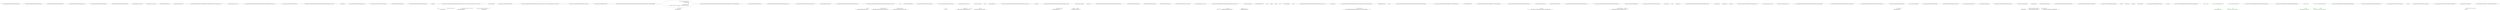 digraph  {
n0 [cluster="Ninject.Planning.Bindings.IBinding.GetProvider(Ninject.Activation.IContext)", label="Entry Ninject.Planning.Bindings.IBinding.GetProvider(Ninject.Activation.IContext)", span="80-80"];
n1 [cluster="Ninject.Planning.Bindings.IBinding.GetProvider(Ninject.Activation.IContext)", label="Exit Ninject.Planning.Bindings.IBinding.GetProvider(Ninject.Activation.IContext)", span="80-80"];
n2 [cluster="Ninject.Planning.Bindings.IBinding.GetScope(Ninject.Activation.IContext)", label="Entry Ninject.Planning.Bindings.IBinding.GetScope(Ninject.Activation.IContext)", span="87-87"];
n3 [cluster="Ninject.Planning.Bindings.IBinding.GetScope(Ninject.Activation.IContext)", label="Exit Ninject.Planning.Bindings.IBinding.GetScope(Ninject.Activation.IContext)", span="87-87"];
n4 [cluster="Ninject.Planning.Bindings.IBinding.Matches(Ninject.Activation.IRequest)", label="Entry Ninject.Planning.Bindings.IBinding.Matches(Ninject.Activation.IRequest)", span="95-95"];
n5 [cluster="Ninject.Planning.Bindings.IBinding.Matches(Ninject.Activation.IRequest)", label="Exit Ninject.Planning.Bindings.IBinding.Matches(Ninject.Activation.IRequest)", span="95-95"];
m0_0 [cluster="Ninject.INinjectSettings.Get<T>(string, T)", file="ActivationCacheTests.cs", label="Entry Ninject.INinjectSettings.Get<T>(string, T)", span="62-62"];
m0_1 [cluster="Ninject.INinjectSettings.Get<T>(string, T)", file="ActivationCacheTests.cs", label="Exit Ninject.INinjectSettings.Get<T>(string, T)", span="62-62"];
m0_2 [cluster="Ninject.INinjectSettings.Set(string, object)", file="ActivationCacheTests.cs", label="Entry Ninject.INinjectSettings.Set(string, object)", span="69-69"];
m0_3 [cluster="Ninject.INinjectSettings.Set(string, object)", file="ActivationCacheTests.cs", label="Exit Ninject.INinjectSettings.Set(string, object)", span="69-69"];
m2_48 [cluster="System.Reflection.MethodBase.Invoke(object, System.Reflection.BindingFlags, System.Reflection.Binder, object[], System.Globalization.CultureInfo)", file="ExtensionsForMemberInfo.cs", label="Entry System.Reflection.MethodBase.Invoke(object, System.Reflection.BindingFlags, System.Reflection.Binder, object[], System.Globalization.CultureInfo)", span="0-0"];
m2_79 [cluster="System.Collections.Generic.List<T>.List()", file="ExtensionsForMemberInfo.cs", label="Entry System.Collections.Generic.List<T>.List()", span="0-0"];
m2_29 [cluster="Ninject.Infrastructure.Language.ExtensionsForMemberInfo.GetCustomAttributesExtended(System.Reflection.MemberInfo, System.Type, bool)", file="ExtensionsForMemberInfo.cs", label="Entry Ninject.Infrastructure.Language.ExtensionsForMemberInfo.GetCustomAttributesExtended(System.Reflection.MemberInfo, System.Type, bool)", span="131-131"];
m2_30 [cluster="Ninject.Infrastructure.Language.ExtensionsForMemberInfo.GetCustomAttributesExtended(System.Reflection.MemberInfo, System.Type, bool)", file="ExtensionsForMemberInfo.cs", label="return Attribute.GetCustomAttributes(member, attributeType, inherited);", span="134-134"];
m2_31 [cluster="Ninject.Infrastructure.Language.ExtensionsForMemberInfo.GetCustomAttributesExtended(System.Reflection.MemberInfo, System.Type, bool)", file="ExtensionsForMemberInfo.cs", label="Exit Ninject.Infrastructure.Language.ExtensionsForMemberInfo.GetCustomAttributesExtended(System.Reflection.MemberInfo, System.Type, bool)", span="131-131"];
m2_93 [cluster="object.GetType()", file="ExtensionsForMemberInfo.cs", label="Entry object.GetType()", span="0-0"];
m2_80 [cluster="System.Reflection.MemberInfo.GetCustomAttributes(System.Type, bool)", file="ExtensionsForMemberInfo.cs", label="Entry System.Reflection.MemberInfo.GetCustomAttributes(System.Type, bool)", span="0-0"];
m2_94 [cluster="System.Collections.Generic.Dictionary<TKey, TValue>.ContainsKey(TKey)", file="ExtensionsForMemberInfo.cs", label="Entry System.Collections.Generic.Dictionary<TKey, TValue>.ContainsKey(TKey)", span="0-0"];
m2_27 [cluster="System.Reflection.PropertyInfo.GetGetMethod(bool)", file="ExtensionsForMemberInfo.cs", label="Entry System.Reflection.PropertyInfo.GetGetMethod(bool)", span="0-0"];
m2_41 [cluster="System.Reflection.MethodInfo.GetParentDefinition(System.Reflection.BindingFlags)", file="ExtensionsForMemberInfo.cs", label="Entry System.Reflection.MethodInfo.GetParentDefinition(System.Reflection.BindingFlags)", span="161-161"];
m2_82 [cluster="Ninject.Infrastructure.Language.ExtensionsForMemberInfo.AddAttributes(System.Collections.Generic.List<object>, object[], System.Collections.Generic.Dictionary<System.Type, bool>)", file="ExtensionsForMemberInfo.cs", label="Entry Ninject.Infrastructure.Language.ExtensionsForMemberInfo.AddAttributes(System.Collections.Generic.List<object>, object[], System.Collections.Generic.Dictionary<System.Type, bool>)", span="238-238"];
m2_86 [cluster="Ninject.Infrastructure.Language.ExtensionsForMemberInfo.AddAttributes(System.Collections.Generic.List<object>, object[], System.Collections.Generic.Dictionary<System.Type, bool>)", file="ExtensionsForMemberInfo.cs", label=customAttributes, span="240-240"];
m2_88 [cluster="Ninject.Infrastructure.Language.ExtensionsForMemberInfo.AddAttributes(System.Collections.Generic.List<object>, object[], System.Collections.Generic.Dictionary<System.Type, bool>)", file="ExtensionsForMemberInfo.cs", label="!attributeUsages.ContainsKey(type)", span="243-243"];
m2_89 [cluster="Ninject.Infrastructure.Language.ExtensionsForMemberInfo.AddAttributes(System.Collections.Generic.List<object>, object[], System.Collections.Generic.Dictionary<System.Type, bool>)", file="ExtensionsForMemberInfo.cs", label="attributeUsages[type] = InternalGetAttributeUsage(type).Inherited", span="245-245"];
m2_90 [cluster="Ninject.Infrastructure.Language.ExtensionsForMemberInfo.AddAttributes(System.Collections.Generic.List<object>, object[], System.Collections.Generic.Dictionary<System.Type, bool>)", file="ExtensionsForMemberInfo.cs", label="attributeUsages[type]", span="248-248"];
m2_91 [cluster="Ninject.Infrastructure.Language.ExtensionsForMemberInfo.AddAttributes(System.Collections.Generic.List<object>, object[], System.Collections.Generic.Dictionary<System.Type, bool>)", file="ExtensionsForMemberInfo.cs", label="attributes.Add(attribute)", span="250-250"];
m2_87 [cluster="Ninject.Infrastructure.Language.ExtensionsForMemberInfo.AddAttributes(System.Collections.Generic.List<object>, object[], System.Collections.Generic.Dictionary<System.Type, bool>)", file="ExtensionsForMemberInfo.cs", label="Type type = attribute.GetType()", span="242-242"];
m2_92 [cluster="Ninject.Infrastructure.Language.ExtensionsForMemberInfo.AddAttributes(System.Collections.Generic.List<object>, object[], System.Collections.Generic.Dictionary<System.Type, bool>)", file="ExtensionsForMemberInfo.cs", label="Exit Ninject.Infrastructure.Language.ExtensionsForMemberInfo.AddAttributes(System.Collections.Generic.List<object>, object[], System.Collections.Generic.Dictionary<System.Type, bool>)", span="238-238"];
m2_32 [cluster="System.Attribute.GetCustomAttributes(System.Reflection.MemberInfo, System.Type, bool)", file="ExtensionsForMemberInfo.cs", label="Entry System.Attribute.GetCustomAttributes(System.Reflection.MemberInfo, System.Type, bool)", span="0-0"];
m2_3 [cluster="System.Reflection.MemberInfo.HasAttribute(System.Type)", file="ExtensionsForMemberInfo.cs", label="Entry System.Reflection.MemberInfo.HasAttribute(System.Type)", span="67-67"];
m2_12 [cluster="Ninject.Infrastructure.Language.ExtensionsForMemberInfo.GetPropertyFromDeclaredType(System.Reflection.MemberInfo, System.Reflection.PropertyInfo, System.Reflection.BindingFlags)", file="ExtensionsForMemberInfo.cs", label="Entry Ninject.Infrastructure.Language.ExtensionsForMemberInfo.GetPropertyFromDeclaredType(System.Reflection.MemberInfo, System.Reflection.PropertyInfo, System.Reflection.BindingFlags)", span="95-95"];
m2_13 [cluster="Ninject.Infrastructure.Language.ExtensionsForMemberInfo.GetPropertyFromDeclaredType(System.Reflection.MemberInfo, System.Reflection.PropertyInfo, System.Reflection.BindingFlags)", file="ExtensionsForMemberInfo.cs", label="return memberInfo.DeclaringType.GetProperty(\r\n                propertyDefinition.Name,\r\n                flags,\r\n                null,\r\n                propertyDefinition.PropertyType,\r\n                propertyDefinition.GetIndexParameters().Select(parameter => parameter.ParameterType).ToArray(),\r\n                null);", span="100-106"];
m2_14 [cluster="Ninject.Infrastructure.Language.ExtensionsForMemberInfo.GetPropertyFromDeclaredType(System.Reflection.MemberInfo, System.Reflection.PropertyInfo, System.Reflection.BindingFlags)", file="ExtensionsForMemberInfo.cs", label="Exit Ninject.Infrastructure.Language.ExtensionsForMemberInfo.GetPropertyFromDeclaredType(System.Reflection.MemberInfo, System.Reflection.PropertyInfo, System.Reflection.BindingFlags)", span="95-95"];
m2_11 [cluster="System.Reflection.MemberInfo.IsDefined(System.Type, bool)", file="ExtensionsForMemberInfo.cs", label="Entry System.Reflection.MemberInfo.IsDefined(System.Type, bool)", span="0-0"];
m2_61 [cluster="Ninject.Infrastructure.Language.ExtensionsForMemberInfo.InternalGetAttributeUsage(System.Type)", file="ExtensionsForMemberInfo.cs", label="Entry Ninject.Infrastructure.Language.ExtensionsForMemberInfo.InternalGetAttributeUsage(System.Type)", span="255-255"];
m2_96 [cluster="Ninject.Infrastructure.Language.ExtensionsForMemberInfo.InternalGetAttributeUsage(System.Type)", file="ExtensionsForMemberInfo.cs", label="object[] customAttributes = type.GetCustomAttributes(typeof(AttributeUsageAttribute), true)", span="257-257"];
m2_97 [cluster="Ninject.Infrastructure.Language.ExtensionsForMemberInfo.InternalGetAttributeUsage(System.Type)", file="ExtensionsForMemberInfo.cs", label="return (AttributeUsageAttribute)customAttributes[0];", span="258-258"];
m2_98 [cluster="Ninject.Infrastructure.Language.ExtensionsForMemberInfo.InternalGetAttributeUsage(System.Type)", file="ExtensionsForMemberInfo.cs", label="Exit Ninject.Infrastructure.Language.ExtensionsForMemberInfo.InternalGetAttributeUsage(System.Type)", span="255-255"];
m2_62 [cluster="Ninject.Infrastructure.Language.ExtensionsForMemberInfo.GetCustomAttributes(System.Reflection.PropertyInfo, System.Type, bool)", file="ExtensionsForMemberInfo.cs", label="Entry Ninject.Infrastructure.Language.ExtensionsForMemberInfo.GetCustomAttributes(System.Reflection.PropertyInfo, System.Type, bool)", span="212-212"];
m2_63 [cluster="Ninject.Infrastructure.Language.ExtensionsForMemberInfo.GetCustomAttributes(System.Reflection.PropertyInfo, System.Type, bool)", file="ExtensionsForMemberInfo.cs", label=inherit, span="214-214"];
m2_64 [cluster="Ninject.Infrastructure.Language.ExtensionsForMemberInfo.GetCustomAttributes(System.Reflection.PropertyInfo, System.Type, bool)", file="ExtensionsForMemberInfo.cs", label="InternalGetAttributeUsage(attributeType).Inherited", span="216-216"];
m2_67 [cluster="Ninject.Infrastructure.Language.ExtensionsForMemberInfo.GetCustomAttributes(System.Reflection.PropertyInfo, System.Type, bool)", file="ExtensionsForMemberInfo.cs", label="attributes.AddRange(propertyInfo.GetCustomAttributes(attributeType, false))", span="220-220"];
m2_68 [cluster="Ninject.Infrastructure.Language.ExtensionsForMemberInfo.GetCustomAttributes(System.Reflection.PropertyInfo, System.Type, bool)", file="ExtensionsForMemberInfo.cs", label="var info = GetParentDefinition(propertyInfo)", span="221-221"];
m2_70 [cluster="Ninject.Infrastructure.Language.ExtensionsForMemberInfo.GetCustomAttributes(System.Reflection.PropertyInfo, System.Type, bool)", file="ExtensionsForMemberInfo.cs", label="object[] customAttributes = info.GetCustomAttributes(attributeType, false)", span="225-225"];
m2_73 [cluster="Ninject.Infrastructure.Language.ExtensionsForMemberInfo.GetCustomAttributes(System.Reflection.PropertyInfo, System.Type, bool)", file="ExtensionsForMemberInfo.cs", label="var result = Array.CreateInstance(attributeType, attributes.Count) as object[]", span="229-229"];
m2_76 [cluster="Ninject.Infrastructure.Language.ExtensionsForMemberInfo.GetCustomAttributes(System.Reflection.PropertyInfo, System.Type, bool)", file="ExtensionsForMemberInfo.cs", label="return propertyInfo.GetCustomAttributes(attributeType, inherit);", span="235-235"];
m2_65 [cluster="Ninject.Infrastructure.Language.ExtensionsForMemberInfo.GetCustomAttributes(System.Reflection.PropertyInfo, System.Type, bool)", file="ExtensionsForMemberInfo.cs", label="var attributeUsages = new Dictionary<Type, bool>()", span="218-218"];
m2_66 [cluster="Ninject.Infrastructure.Language.ExtensionsForMemberInfo.GetCustomAttributes(System.Reflection.PropertyInfo, System.Type, bool)", file="ExtensionsForMemberInfo.cs", label="var attributes = new List<object>()", span="219-219"];
m2_71 [cluster="Ninject.Infrastructure.Language.ExtensionsForMemberInfo.GetCustomAttributes(System.Reflection.PropertyInfo, System.Type, bool)", file="ExtensionsForMemberInfo.cs", label="AddAttributes(attributes, customAttributes, attributeUsages)", span="226-226"];
m2_74 [cluster="Ninject.Infrastructure.Language.ExtensionsForMemberInfo.GetCustomAttributes(System.Reflection.PropertyInfo, System.Type, bool)", file="ExtensionsForMemberInfo.cs", label="Array.Copy(attributes.ToArray(), result, result.Length)", span="230-230"];
m2_69 [cluster="Ninject.Infrastructure.Language.ExtensionsForMemberInfo.GetCustomAttributes(System.Reflection.PropertyInfo, System.Type, bool)", file="ExtensionsForMemberInfo.cs", label="info != null", span="222-222"];
m2_72 [cluster="Ninject.Infrastructure.Language.ExtensionsForMemberInfo.GetCustomAttributes(System.Reflection.PropertyInfo, System.Type, bool)", file="ExtensionsForMemberInfo.cs", label="info = GetParentDefinition(info)", span="223-223"];
m2_75 [cluster="Ninject.Infrastructure.Language.ExtensionsForMemberInfo.GetCustomAttributes(System.Reflection.PropertyInfo, System.Type, bool)", file="ExtensionsForMemberInfo.cs", label="return result;", span="231-231"];
m2_77 [cluster="Ninject.Infrastructure.Language.ExtensionsForMemberInfo.GetCustomAttributes(System.Reflection.PropertyInfo, System.Type, bool)", file="ExtensionsForMemberInfo.cs", label="Exit Ninject.Infrastructure.Language.ExtensionsForMemberInfo.GetCustomAttributes(System.Reflection.PropertyInfo, System.Type, bool)", span="212-212"];
m2_17 [cluster="Unk.ToArray", file="ExtensionsForMemberInfo.cs", label="Entry Unk.ToArray", span=""];
m2_4 [cluster="Ninject.Infrastructure.Language.ExtensionsForMemberInfo.HasAttribute(System.Reflection.MemberInfo, System.Type)", file="ExtensionsForMemberInfo.cs", label="Entry Ninject.Infrastructure.Language.ExtensionsForMemberInfo.HasAttribute(System.Reflection.MemberInfo, System.Type)", span="67-67"];
m2_5 [cluster="Ninject.Infrastructure.Language.ExtensionsForMemberInfo.HasAttribute(System.Reflection.MemberInfo, System.Type)", file="ExtensionsForMemberInfo.cs", label="var propertyInfo = member as PropertyInfo", span="69-69"];
m2_7 [cluster="Ninject.Infrastructure.Language.ExtensionsForMemberInfo.HasAttribute(System.Reflection.MemberInfo, System.Type)", file="ExtensionsForMemberInfo.cs", label="return IsDefined(propertyInfo, type, true);", span="72-72"];
m2_8 [cluster="Ninject.Infrastructure.Language.ExtensionsForMemberInfo.HasAttribute(System.Reflection.MemberInfo, System.Type)", file="ExtensionsForMemberInfo.cs", label="return member.IsDefined(type, true);", span="85-85"];
m2_6 [cluster="Ninject.Infrastructure.Language.ExtensionsForMemberInfo.HasAttribute(System.Reflection.MemberInfo, System.Type)", file="ExtensionsForMemberInfo.cs", label="propertyInfo != null", span="70-70"];
m2_9 [cluster="Ninject.Infrastructure.Language.ExtensionsForMemberInfo.HasAttribute(System.Reflection.MemberInfo, System.Type)", file="ExtensionsForMemberInfo.cs", label="Exit Ninject.Infrastructure.Language.ExtensionsForMemberInfo.HasAttribute(System.Reflection.MemberInfo, System.Type)", span="67-67"];
m2_15 [cluster="System.Reflection.PropertyInfo.GetIndexParameters()", file="ExtensionsForMemberInfo.cs", label="Entry System.Reflection.PropertyInfo.GetIndexParameters()", span="0-0"];
m2_28 [cluster="System.Reflection.PropertyInfo.GetSetMethod(bool)", file="ExtensionsForMemberInfo.cs", label="Entry System.Reflection.PropertyInfo.GetSetMethod(bool)", span="0-0"];
m2_83 [cluster="System.Array.CreateInstance(System.Type, int)", file="ExtensionsForMemberInfo.cs", label="Entry System.Array.CreateInstance(System.Type, int)", span="0-0"];
m2_78 [cluster="System.Collections.Generic.Dictionary<TKey, TValue>.Dictionary()", file="ExtensionsForMemberInfo.cs", label="Entry System.Collections.Generic.Dictionary<TKey, TValue>.Dictionary()", span="0-0"];
m2_84 [cluster="System.Collections.Generic.List<T>.ToArray()", file="ExtensionsForMemberInfo.cs", label="Entry System.Collections.Generic.List<T>.ToArray()", span="0-0"];
m2_10 [cluster="Ninject.Infrastructure.Language.ExtensionsForMemberInfo.IsDefined(System.Reflection.PropertyInfo, System.Type, bool)", file="ExtensionsForMemberInfo.cs", label="Entry Ninject.Infrastructure.Language.ExtensionsForMemberInfo.IsDefined(System.Reflection.PropertyInfo, System.Type, bool)", span="184-184"];
m2_49 [cluster="Ninject.Infrastructure.Language.ExtensionsForMemberInfo.IsDefined(System.Reflection.PropertyInfo, System.Type, bool)", file="ExtensionsForMemberInfo.cs", label="element.IsDefined(attributeType, inherit)", span="186-186"];
m2_51 [cluster="Ninject.Infrastructure.Language.ExtensionsForMemberInfo.IsDefined(System.Reflection.PropertyInfo, System.Type, bool)", file="ExtensionsForMemberInfo.cs", label=inherit, span="191-191"];
m2_52 [cluster="Ninject.Infrastructure.Language.ExtensionsForMemberInfo.IsDefined(System.Reflection.PropertyInfo, System.Type, bool)", file="ExtensionsForMemberInfo.cs", label="!InternalGetAttributeUsage(attributeType).Inherited", span="193-193"];
m2_54 [cluster="Ninject.Infrastructure.Language.ExtensionsForMemberInfo.IsDefined(System.Reflection.PropertyInfo, System.Type, bool)", file="ExtensionsForMemberInfo.cs", label="var info = GetParentDefinition(element)", span="198-198"];
m2_56 [cluster="Ninject.Infrastructure.Language.ExtensionsForMemberInfo.IsDefined(System.Reflection.PropertyInfo, System.Type, bool)", file="ExtensionsForMemberInfo.cs", label="info.IsDefined(attributeType, false)", span="202-202"];
m2_50 [cluster="Ninject.Infrastructure.Language.ExtensionsForMemberInfo.IsDefined(System.Reflection.PropertyInfo, System.Type, bool)", file="ExtensionsForMemberInfo.cs", label="return true;", span="188-188"];
m2_59 [cluster="Ninject.Infrastructure.Language.ExtensionsForMemberInfo.IsDefined(System.Reflection.PropertyInfo, System.Type, bool)", file="ExtensionsForMemberInfo.cs", label="return false;", span="209-209"];
m2_53 [cluster="Ninject.Infrastructure.Language.ExtensionsForMemberInfo.IsDefined(System.Reflection.PropertyInfo, System.Type, bool)", file="ExtensionsForMemberInfo.cs", label="return false;", span="195-195"];
m2_55 [cluster="Ninject.Infrastructure.Language.ExtensionsForMemberInfo.IsDefined(System.Reflection.PropertyInfo, System.Type, bool)", file="ExtensionsForMemberInfo.cs", label="info != null", span="199-199"];
m2_58 [cluster="Ninject.Infrastructure.Language.ExtensionsForMemberInfo.IsDefined(System.Reflection.PropertyInfo, System.Type, bool)", file="ExtensionsForMemberInfo.cs", label="info = GetParentDefinition(info)", span="200-200"];
m2_57 [cluster="Ninject.Infrastructure.Language.ExtensionsForMemberInfo.IsDefined(System.Reflection.PropertyInfo, System.Type, bool)", file="ExtensionsForMemberInfo.cs", label="return true;", span="204-204"];
m2_60 [cluster="Ninject.Infrastructure.Language.ExtensionsForMemberInfo.IsDefined(System.Reflection.PropertyInfo, System.Type, bool)", file="ExtensionsForMemberInfo.cs", label="Exit Ninject.Infrastructure.Language.ExtensionsForMemberInfo.IsDefined(System.Reflection.PropertyInfo, System.Type, bool)", span="184-184"];
m2_18 [cluster="Unk.GetProperty", file="ExtensionsForMemberInfo.cs", label="Entry Unk.GetProperty", span=""];
m2_43 [cluster="Ninject.Infrastructure.Language.ExtensionsForMemberInfo.GetParentDefinition(System.Reflection.MethodInfo, System.Reflection.BindingFlags)", file="ExtensionsForMemberInfo.cs", label="Entry Ninject.Infrastructure.Language.ExtensionsForMemberInfo.GetParentDefinition(System.Reflection.MethodInfo, System.Reflection.BindingFlags)", span="161-161"];
m2_44 [cluster="Ninject.Infrastructure.Language.ExtensionsForMemberInfo.GetParentDefinition(System.Reflection.MethodInfo, System.Reflection.BindingFlags)", file="ExtensionsForMemberInfo.cs", label="ParentDefinitionMethodInfo == null", span="175-175"];
m2_46 [cluster="Ninject.Infrastructure.Language.ExtensionsForMemberInfo.GetParentDefinition(System.Reflection.MethodInfo, System.Reflection.BindingFlags)", file="ExtensionsForMemberInfo.cs", label="return (MethodInfo)ParentDefinitionMethodInfo.Invoke(method, flags, null, null, CultureInfo.InvariantCulture);", span="180-180"];
m2_45 [cluster="Ninject.Infrastructure.Language.ExtensionsForMemberInfo.GetParentDefinition(System.Reflection.MethodInfo, System.Reflection.BindingFlags)", file="ExtensionsForMemberInfo.cs", label="return null;", span="177-177"];
m2_47 [cluster="Ninject.Infrastructure.Language.ExtensionsForMemberInfo.GetParentDefinition(System.Reflection.MethodInfo, System.Reflection.BindingFlags)", file="ExtensionsForMemberInfo.cs", label="Exit Ninject.Infrastructure.Language.ExtensionsForMemberInfo.GetParentDefinition(System.Reflection.MethodInfo, System.Reflection.BindingFlags)", span="161-161"];
m2_0 [cluster="Ninject.Infrastructure.Language.ExtensionsForMemberInfo.HasAttribute<T>(System.Reflection.MemberInfo)", file="ExtensionsForMemberInfo.cs", label="Entry Ninject.Infrastructure.Language.ExtensionsForMemberInfo.HasAttribute<T>(System.Reflection.MemberInfo)", span="54-54"];
m2_1 [cluster="Ninject.Infrastructure.Language.ExtensionsForMemberInfo.HasAttribute<T>(System.Reflection.MemberInfo)", file="ExtensionsForMemberInfo.cs", label="return member.HasAttribute(typeof(T));", span="56-56"];
m2_2 [cluster="Ninject.Infrastructure.Language.ExtensionsForMemberInfo.HasAttribute<T>(System.Reflection.MemberInfo)", file="ExtensionsForMemberInfo.cs", label="Exit Ninject.Infrastructure.Language.ExtensionsForMemberInfo.HasAttribute<T>(System.Reflection.MemberInfo)", span="54-54"];
m2_22 [cluster="Ninject.Infrastructure.Language.ExtensionsForMemberInfo.IsPrivate(System.Reflection.PropertyInfo)", file="ExtensionsForMemberInfo.cs", label="Entry Ninject.Infrastructure.Language.ExtensionsForMemberInfo.IsPrivate(System.Reflection.PropertyInfo)", span="116-116"];
m2_23 [cluster="Ninject.Infrastructure.Language.ExtensionsForMemberInfo.IsPrivate(System.Reflection.PropertyInfo)", file="ExtensionsForMemberInfo.cs", label="var getMethod = propertyInfo.GetGetMethod(true)", span="118-118"];
m2_24 [cluster="Ninject.Infrastructure.Language.ExtensionsForMemberInfo.IsPrivate(System.Reflection.PropertyInfo)", file="ExtensionsForMemberInfo.cs", label="var setMethod = propertyInfo.GetSetMethod(true)", span="119-119"];
m2_25 [cluster="Ninject.Infrastructure.Language.ExtensionsForMemberInfo.IsPrivate(System.Reflection.PropertyInfo)", file="ExtensionsForMemberInfo.cs", label="return (getMethod == null || getMethod.IsPrivate) && (setMethod == null || setMethod.IsPrivate);", span="120-120"];
m2_26 [cluster="Ninject.Infrastructure.Language.ExtensionsForMemberInfo.IsPrivate(System.Reflection.PropertyInfo)", file="ExtensionsForMemberInfo.cs", label="Exit Ninject.Infrastructure.Language.ExtensionsForMemberInfo.IsPrivate(System.Reflection.PropertyInfo)", span="116-116"];
m2_33 [cluster="Ninject.Infrastructure.Language.ExtensionsForMemberInfo.GetParentDefinition(System.Reflection.PropertyInfo)", file="ExtensionsForMemberInfo.cs", label="Entry Ninject.Infrastructure.Language.ExtensionsForMemberInfo.GetParentDefinition(System.Reflection.PropertyInfo)", span="146-146"];
m2_34 [cluster="Ninject.Infrastructure.Language.ExtensionsForMemberInfo.GetParentDefinition(System.Reflection.PropertyInfo)", file="ExtensionsForMemberInfo.cs", label="var propertyMethod = property.GetGetMethod(true) ?? property.GetSetMethod(true)", span="148-148"];
m2_38 [cluster="Ninject.Infrastructure.Language.ExtensionsForMemberInfo.GetParentDefinition(System.Reflection.PropertyInfo)", file="ExtensionsForMemberInfo.cs", label="return propertyMethod.GetPropertyFromDeclaredType(property, Flags);", span="154-154"];
m2_35 [cluster="Ninject.Infrastructure.Language.ExtensionsForMemberInfo.GetParentDefinition(System.Reflection.PropertyInfo)", file="ExtensionsForMemberInfo.cs", label="propertyMethod != null", span="149-149"];
m2_36 [cluster="Ninject.Infrastructure.Language.ExtensionsForMemberInfo.GetParentDefinition(System.Reflection.PropertyInfo)", file="ExtensionsForMemberInfo.cs", label="propertyMethod = propertyMethod.GetParentDefinition(Flags)", span="151-151"];
m2_39 [cluster="Ninject.Infrastructure.Language.ExtensionsForMemberInfo.GetParentDefinition(System.Reflection.PropertyInfo)", file="ExtensionsForMemberInfo.cs", label="return null;", span="158-158"];
m2_37 [cluster="Ninject.Infrastructure.Language.ExtensionsForMemberInfo.GetParentDefinition(System.Reflection.PropertyInfo)", file="ExtensionsForMemberInfo.cs", label="propertyMethod != null", span="152-152"];
m2_40 [cluster="Ninject.Infrastructure.Language.ExtensionsForMemberInfo.GetParentDefinition(System.Reflection.PropertyInfo)", file="ExtensionsForMemberInfo.cs", label="Exit Ninject.Infrastructure.Language.ExtensionsForMemberInfo.GetParentDefinition(System.Reflection.PropertyInfo)", span="146-146"];
m2_19 [cluster="lambda expression", file="ExtensionsForMemberInfo.cs", label="Entry lambda expression", span="105-105"];
m2_20 [cluster="lambda expression", file="ExtensionsForMemberInfo.cs", label="parameter.ParameterType", span="105-105"];
m2_21 [cluster="lambda expression", file="ExtensionsForMemberInfo.cs", label="Exit lambda expression", span="105-105"];
m2_16 [cluster="Unk.Select", file="ExtensionsForMemberInfo.cs", label="Entry Unk.Select", span=""];
m2_81 [cluster="System.Collections.Generic.List<T>.AddRange(System.Collections.Generic.IEnumerable<T>)", file="ExtensionsForMemberInfo.cs", label="Entry System.Collections.Generic.List<T>.AddRange(System.Collections.Generic.IEnumerable<T>)", span="0-0"];
m2_95 [cluster="System.Collections.Generic.List<T>.Add(T)", file="ExtensionsForMemberInfo.cs", label="Entry System.Collections.Generic.List<T>.Add(T)", span="0-0"];
m2_85 [cluster="System.Array.Copy(System.Array, System.Array, int)", file="ExtensionsForMemberInfo.cs", label="Entry System.Array.Copy(System.Array, System.Array, int)", span="0-0"];
m2_42 [cluster="System.Reflection.MemberInfo.GetPropertyFromDeclaredType(System.Reflection.PropertyInfo, System.Reflection.BindingFlags)", file="ExtensionsForMemberInfo.cs", label="Entry System.Reflection.MemberInfo.GetPropertyFromDeclaredType(System.Reflection.PropertyInfo, System.Reflection.BindingFlags)", span="95-95"];
m3_2 [cluster="Ninject.Dynamic.DlrKernel.DlrKernel(Ninject.INinjectSettings, params Ninject.Modules.INinjectModule[])", file="ReferenceEqualWeakReference.cs", label="Entry Ninject.Dynamic.DlrKernel.DlrKernel(Ninject.INinjectSettings, params Ninject.Modules.INinjectModule[])", span="15-15"];
m3_3 [cluster="Ninject.Dynamic.DlrKernel.DlrKernel(Ninject.INinjectSettings, params Ninject.Modules.INinjectModule[])", file="ReferenceEqualWeakReference.cs", label="Exit Ninject.Dynamic.DlrKernel.DlrKernel(Ninject.INinjectSettings, params Ninject.Modules.INinjectModule[])", span="15-15"];
m3_11 [cluster="Ninject.Dynamic.DlrKernel.LoadAssemblies(params System.Type[])", file="ReferenceEqualWeakReference.cs", label="Entry Ninject.Dynamic.DlrKernel.LoadAssemblies(params System.Type[])", span="30-30"];
m3_12 [cluster="Ninject.Dynamic.DlrKernel.LoadAssemblies(params System.Type[])", file="ReferenceEqualWeakReference.cs", label="var engine = Components.Get<IRubyEngine>()", span="32-32"];
m3_13 [cluster="Ninject.Dynamic.DlrKernel.LoadAssemblies(params System.Type[])", file="ReferenceEqualWeakReference.cs", label="engine.LoadAssemblies(types)", span="33-33"];
m3_14 [cluster="Ninject.Dynamic.DlrKernel.LoadAssemblies(params System.Type[])", file="ReferenceEqualWeakReference.cs", label="Exit Ninject.Dynamic.DlrKernel.LoadAssemblies(params System.Type[])", span="30-30"];
m3_16 [cluster="Ninject.Dynamic.IRubyEngine.LoadAssemblies(params System.Type[])", file="ReferenceEqualWeakReference.cs", label="Entry Ninject.Dynamic.IRubyEngine.LoadAssemblies(params System.Type[])", span="61-61"];
m3_15 [cluster="Ninject.Components.IComponentContainer.Get<T>()", file="ReferenceEqualWeakReference.cs", label="Entry Ninject.Components.IComponentContainer.Get<T>()", span="59-59"];
m3_9 [cluster="Ninject.StandardKernel.AddComponents()", file="ReferenceEqualWeakReference.cs", label="Entry Ninject.StandardKernel.AddComponents()", span="53-53"];
m3_10 [cluster="Ninject.Components.IComponentContainer.Add<TComponent, TImplementation>()", file="ReferenceEqualWeakReference.cs", label="Entry Ninject.Components.IComponentContainer.Add<TComponent, TImplementation>()", span="38-38"];
m3_4 [cluster="Ninject.Dynamic.DlrKernel.AddComponents()", file="ReferenceEqualWeakReference.cs", label="Entry Ninject.Dynamic.DlrKernel.AddComponents()", span="19-19"];
m3_5 [cluster="Ninject.Dynamic.DlrKernel.AddComponents()", file="ReferenceEqualWeakReference.cs", label="base.AddComponents()", span="21-21"];
m3_6 [cluster="Ninject.Dynamic.DlrKernel.AddComponents()", file="ReferenceEqualWeakReference.cs", label="Components.Add<IRubyEngine, RubyEngine>()", span="22-22"];
m3_7 [cluster="Ninject.Dynamic.DlrKernel.AddComponents()", file="ReferenceEqualWeakReference.cs", label="Components.Add<IModuleLoaderPlugin, RubyModuleLoaderPlugin>()", span="23-23"];
m3_8 [cluster="Ninject.Dynamic.DlrKernel.AddComponents()", file="ReferenceEqualWeakReference.cs", label="Exit Ninject.Dynamic.DlrKernel.AddComponents()", span="19-19"];
m3_0 [cluster="Ninject.Dynamic.DlrKernel.DlrKernel(params Ninject.Modules.INinjectModule[])", file="ReferenceEqualWeakReference.cs", label="Entry Ninject.Dynamic.DlrKernel.DlrKernel(params Ninject.Modules.INinjectModule[])", span="10-10"];
m3_1 [cluster="Ninject.Dynamic.DlrKernel.DlrKernel(params Ninject.Modules.INinjectModule[])", file="ReferenceEqualWeakReference.cs", label="Exit Ninject.Dynamic.DlrKernel.DlrKernel(params Ninject.Modules.INinjectModule[])", span="10-10"];
m3_17 [file="ReferenceEqualWeakReference.cs", label="Ninject.Dynamic.DlrKernel", span=""];
m4_12 [cluster="Ninject.Infrastructure.ReferenceEqualWeakReference.GetHashCode()", file="ReferenceEqualWeakReferenceTests.cs", label="Entry Ninject.Infrastructure.ReferenceEqualWeakReference.GetHashCode()", span="123-123"];
m4_13 [cluster="Unk.Be", file="ReferenceEqualWeakReferenceTests.cs", label="Entry Unk.Be", span=""];
m4_7 [cluster="object.Object()", file="ReferenceEqualWeakReferenceTests.cs", label="Entry object.Object()", span="0-0"];
m4_11 [cluster="Unk.BeTrue", file="ReferenceEqualWeakReferenceTests.cs", label="Entry Unk.BeTrue", span=""];
m4_20 [cluster="object.GetHashCode()", file="ReferenceEqualWeakReferenceTests.cs", label="Entry object.GetHashCode()", span="0-0"];
m4_9 [cluster="Ninject.Infrastructure.ReferenceEqualWeakReference.Equals(object)", file="ReferenceEqualWeakReferenceTests.cs", label="Entry Ninject.Infrastructure.ReferenceEqualWeakReference.Equals(object)", span="82-82"];
m4_10 [cluster="Unk.Should", file="ReferenceEqualWeakReferenceTests.cs", label="Entry Unk.Should", span=""];
m4_0 [cluster="Ninject.Tests.Unit.ReferenceEqualWeakReferenceTests.TwoReferencesReferencingTheSameObjectAreEqual()", file="ReferenceEqualWeakReferenceTests.cs", label="Entry Ninject.Tests.Unit.ReferenceEqualWeakReferenceTests.TwoReferencesReferencingTheSameObjectAreEqual()", span="9-9"];
m4_1 [cluster="Ninject.Tests.Unit.ReferenceEqualWeakReferenceTests.TwoReferencesReferencingTheSameObjectAreEqual()", color=green, community=0, file="ReferenceEqualWeakReferenceTests.cs", label="var instance = new object()", prediction=0, span="11-11"];
m4_2 [cluster="Ninject.Tests.Unit.ReferenceEqualWeakReferenceTests.TwoReferencesReferencingTheSameObjectAreEqual()", color=green, community=0, file="ReferenceEqualWeakReferenceTests.cs", label="var ref1 = new ReferenceEqualWeakReference(instance)", prediction=1, span="12-12"];
m4_3 [cluster="Ninject.Tests.Unit.ReferenceEqualWeakReferenceTests.TwoReferencesReferencingTheSameObjectAreEqual()", color=green, community=0, file="ReferenceEqualWeakReferenceTests.cs", label="var ref2 = new ReferenceEqualWeakReference(instance)", prediction=1, span="13-13"];
m4_4 [cluster="Ninject.Tests.Unit.ReferenceEqualWeakReferenceTests.TwoReferencesReferencingTheSameObjectAreEqual()", color=green, community=0, file="ReferenceEqualWeakReferenceTests.cs", label="ref1.Equals(ref2).Should().BeTrue()", prediction=1, span="15-15"];
m4_5 [cluster="Ninject.Tests.Unit.ReferenceEqualWeakReferenceTests.TwoReferencesReferencingTheSameObjectAreEqual()", color=green, community=0, file="ReferenceEqualWeakReferenceTests.cs", label="ref1.GetHashCode().Should().Be(ref2.GetHashCode())", prediction=1, span="16-16"];
m4_6 [cluster="Ninject.Tests.Unit.ReferenceEqualWeakReferenceTests.TwoReferencesReferencingTheSameObjectAreEqual()", file="ReferenceEqualWeakReferenceTests.cs", label="Exit Ninject.Tests.Unit.ReferenceEqualWeakReferenceTests.TwoReferencesReferencingTheSameObjectAreEqual()", span="9-9"];
m4_14 [cluster="Ninject.Tests.Unit.ReferenceEqualWeakReferenceTests.ReferencesIsEqualToTheInstanceItIsReferingTo()", file="ReferenceEqualWeakReferenceTests.cs", label="Entry Ninject.Tests.Unit.ReferenceEqualWeakReferenceTests.ReferencesIsEqualToTheInstanceItIsReferingTo()", span="20-20"];
m4_15 [cluster="Ninject.Tests.Unit.ReferenceEqualWeakReferenceTests.ReferencesIsEqualToTheInstanceItIsReferingTo()", color=green, community=0, file="ReferenceEqualWeakReferenceTests.cs", label="var instance = new object()", prediction=5, span="22-22"];
m4_16 [cluster="Ninject.Tests.Unit.ReferenceEqualWeakReferenceTests.ReferencesIsEqualToTheInstanceItIsReferingTo()", color=green, community=0, file="ReferenceEqualWeakReferenceTests.cs", label="var reference = new ReferenceEqualWeakReference(instance)", prediction=5, span="23-23"];
m4_17 [cluster="Ninject.Tests.Unit.ReferenceEqualWeakReferenceTests.ReferencesIsEqualToTheInstanceItIsReferingTo()", color=green, community=0, file="ReferenceEqualWeakReferenceTests.cs", label="reference.Equals(instance).Should().BeTrue()", prediction=5, span="25-25"];
m4_18 [cluster="Ninject.Tests.Unit.ReferenceEqualWeakReferenceTests.ReferencesIsEqualToTheInstanceItIsReferingTo()", color=green, community=0, file="ReferenceEqualWeakReferenceTests.cs", label="reference.GetHashCode().Should().Be(instance.GetHashCode())", prediction=5, span="26-26"];
m4_19 [cluster="Ninject.Tests.Unit.ReferenceEqualWeakReferenceTests.ReferencesIsEqualToTheInstanceItIsReferingTo()", file="ReferenceEqualWeakReferenceTests.cs", label="Exit Ninject.Tests.Unit.ReferenceEqualWeakReferenceTests.ReferencesIsEqualToTheInstanceItIsReferingTo()", span="20-20"];
m4_8 [cluster="Ninject.Infrastructure.ReferenceEqualWeakReference.ReferenceEqualWeakReference(object)", file="ReferenceEqualWeakReferenceTests.cs", label="Entry Ninject.Infrastructure.ReferenceEqualWeakReference.ReferenceEqualWeakReference(object)", span="28-28"];
m5_0 [cluster="Ninject.Activation.Providers.ConstantProvider<T>.ConstantProvider(T)", file="TransientScopeTests.cs", label="Entry Ninject.Activation.Providers.ConstantProvider<T>.ConstantProvider(T)", span="37-37"];
m5_1 [cluster="Ninject.Activation.Providers.ConstantProvider<T>.ConstantProvider(T)", file="TransientScopeTests.cs", label="Value = value", span="39-39"];
m5_2 [cluster="Ninject.Activation.Providers.ConstantProvider<T>.ConstantProvider(T)", file="TransientScopeTests.cs", label="Exit Ninject.Activation.Providers.ConstantProvider<T>.ConstantProvider(T)", span="37-37"];
m5_3 [cluster="Ninject.Activation.Providers.ConstantProvider<T>.CreateInstance(Ninject.Activation.IContext)", file="TransientScopeTests.cs", label="Entry Ninject.Activation.Providers.ConstantProvider<T>.CreateInstance(Ninject.Activation.IContext)", span="47-47"];
m5_4 [cluster="Ninject.Activation.Providers.ConstantProvider<T>.CreateInstance(Ninject.Activation.IContext)", file="TransientScopeTests.cs", label="return Value;", span="49-49"];
m5_5 [cluster="Ninject.Activation.Providers.ConstantProvider<T>.CreateInstance(Ninject.Activation.IContext)", file="TransientScopeTests.cs", label="Exit Ninject.Activation.Providers.ConstantProvider<T>.CreateInstance(Ninject.Activation.IContext)", span="47-47"];
m5_6 [file="TransientScopeTests.cs", label="Ninject.Activation.Providers.ConstantProvider<T>", span=""];
m2_82 -> m2_88  [color=darkseagreen4, key=1, label="System.Collections.Generic.Dictionary<System.Type, bool>", style=dashed];
m2_82 -> m2_90  [color=darkseagreen4, key=1, label="System.Collections.Generic.Dictionary<System.Type, bool>", style=dashed];
m2_82 -> m2_91  [color=darkseagreen4, key=1, label="System.Collections.Generic.List<object>", style=dashed];
m2_86 -> m2_91  [color=darkseagreen4, key=1, label=attribute, style=dashed];
m2_87 -> m2_90  [color=darkseagreen4, key=1, label=type, style=dashed];
m2_13 -> m2_19  [color=darkseagreen4, key=1, label="lambda expression", style=dashed];
m2_62 -> m2_64  [color=darkseagreen4, key=1, label="System.Type", style=dashed];
m2_62 -> m2_67  [color=darkseagreen4, key=1, label="System.Reflection.PropertyInfo", style=dashed];
m2_62 -> m2_76  [color=darkseagreen4, key=1, label="System.Reflection.PropertyInfo", style=dashed];
m2_73 -> m2_75  [color=darkseagreen4, key=1, label=result, style=dashed];
m2_65 -> m2_71  [color=darkseagreen4, key=1, label=attributeUsages, style=dashed];
m2_66 -> m2_71  [color=darkseagreen4, key=1, label=attributes, style=dashed];
m2_66 -> m2_74  [color=darkseagreen4, key=1, label=attributes, style=dashed];
m2_4 -> m2_7  [color=darkseagreen4, key=1, label="System.Type", style=dashed];
m2_4 -> m2_8  [color=darkseagreen4, key=1, label="System.Reflection.MemberInfo", style=dashed];
m2_5 -> m2_7  [color=darkseagreen4, key=1, label=propertyInfo, style=dashed];
m2_10 -> m2_51  [color=darkseagreen4, key=1, label=bool, style=dashed];
m2_10 -> m2_52  [color=darkseagreen4, key=1, label="System.Type", style=dashed];
m2_10 -> m2_56  [color=darkseagreen4, key=1, label="System.Type", style=dashed];
m2_54 -> m2_56  [color=darkseagreen4, key=1, label=info, style=dashed];
m2_43 -> m2_46  [color=darkseagreen4, key=1, label="System.Reflection.MethodInfo", style=dashed];
m2_23 -> m2_25  [color=darkseagreen4, key=1, label=getMethod, style=dashed];
m2_33 -> m2_38  [color=darkseagreen4, key=1, label="System.Reflection.PropertyInfo", style=dashed];
m2_36 -> m2_38  [color=darkseagreen4, key=1, label=propertyMethod, style=dashed];
m3_11 -> m3_13  [color=darkseagreen4, key=1, label="params System.Type[]", style=dashed];
m3_17 -> m3_5  [color=darkseagreen4, key=1, label="Ninject.Dynamic.DlrKernel", style=dashed];
m3_17 -> m3_6  [color=darkseagreen4, key=1, label="Ninject.Dynamic.DlrKernel", style=dashed];
m3_17 -> m3_7  [color=darkseagreen4, key=1, label="Ninject.Dynamic.DlrKernel", style=dashed];
m4_2 -> m4_4  [color=green, key=1, label=ref1, style=dashed];
m4_2 -> m4_5  [color=green, key=1, label=ref1, style=dashed];
m4_3 -> m4_5  [color=green, key=1, label=ref2, style=dashed];
m4_15 -> m4_17  [color=green, key=1, label=instance, style=dashed];
m4_15 -> m4_18  [color=green, key=1, label=instance, style=dashed];
m4_16 -> m4_18  [color=green, key=1, label=reference, style=dashed];
m5_6 -> m5_4  [color=darkseagreen4, key=1, label="Ninject.Activation.Providers.ConstantProvider<T>", style=dashed];
}
